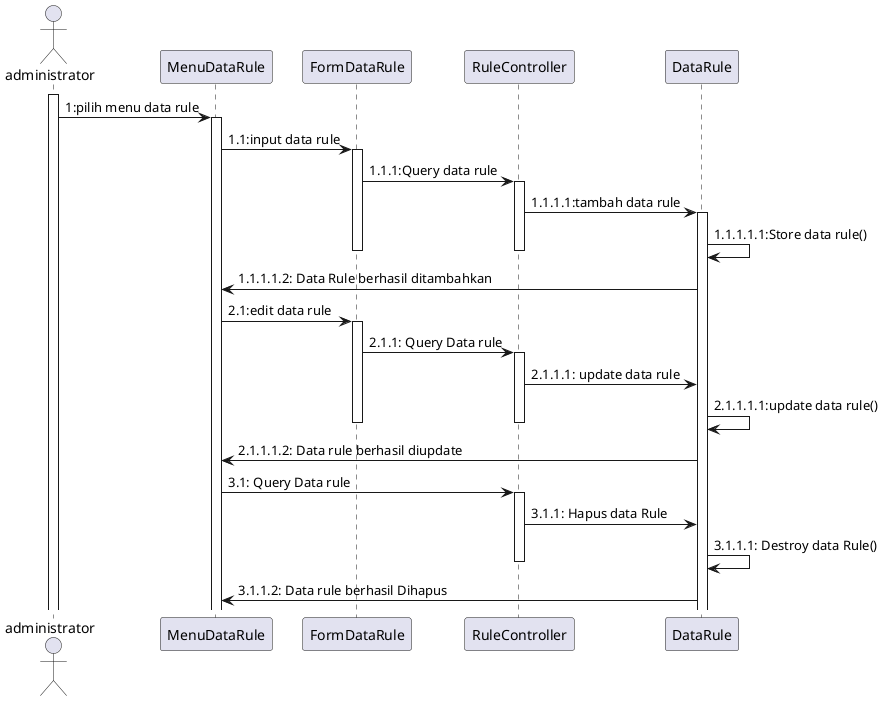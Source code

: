 @startuml
actor administrator
activate administrator
administrator->MenuDataRule:1:pilih menu data rule
activate MenuDataRule
MenuDataRule->FormDataRule:1.1:input data rule
activate FormDataRule
FormDataRule->RuleController:1.1.1:Query data rule
activate RuleController
RuleController->DataRule:1.1.1.1:tambah data rule
activate DataRule
DataRule->DataRule:1.1.1.1.1:Store data rule()
deactivate RuleController
deactivate FormDataRule
DataRule->MenuDataRule:1.1.1.1.2: Data Rule berhasil ditambahkan
MenuDataRule->FormDataRule:2.1:edit data rule
activate FormDataRule
FormDataRule->RuleController:2.1.1: Query Data rule
activate RuleController
RuleController->DataRule:2.1.1.1: update data rule
DataRule->DataRule:2.1.1.1.1:update data rule()
deactivate RuleController
deactivate FormDataRule
DataRule->MenuDataRule:2.1.1.1.2: Data rule berhasil diupdate

MenuDataRule->RuleController:3.1: Query Data rule
activate RuleController
RuleController->DataRule: 3.1.1: Hapus data Rule
DataRule->DataRule: 3.1.1.1: Destroy data Rule()
deactivate RuleController
DataRule->MenuDataRule:3.1.1.2: Data rule berhasil Dihapus
@enduml

